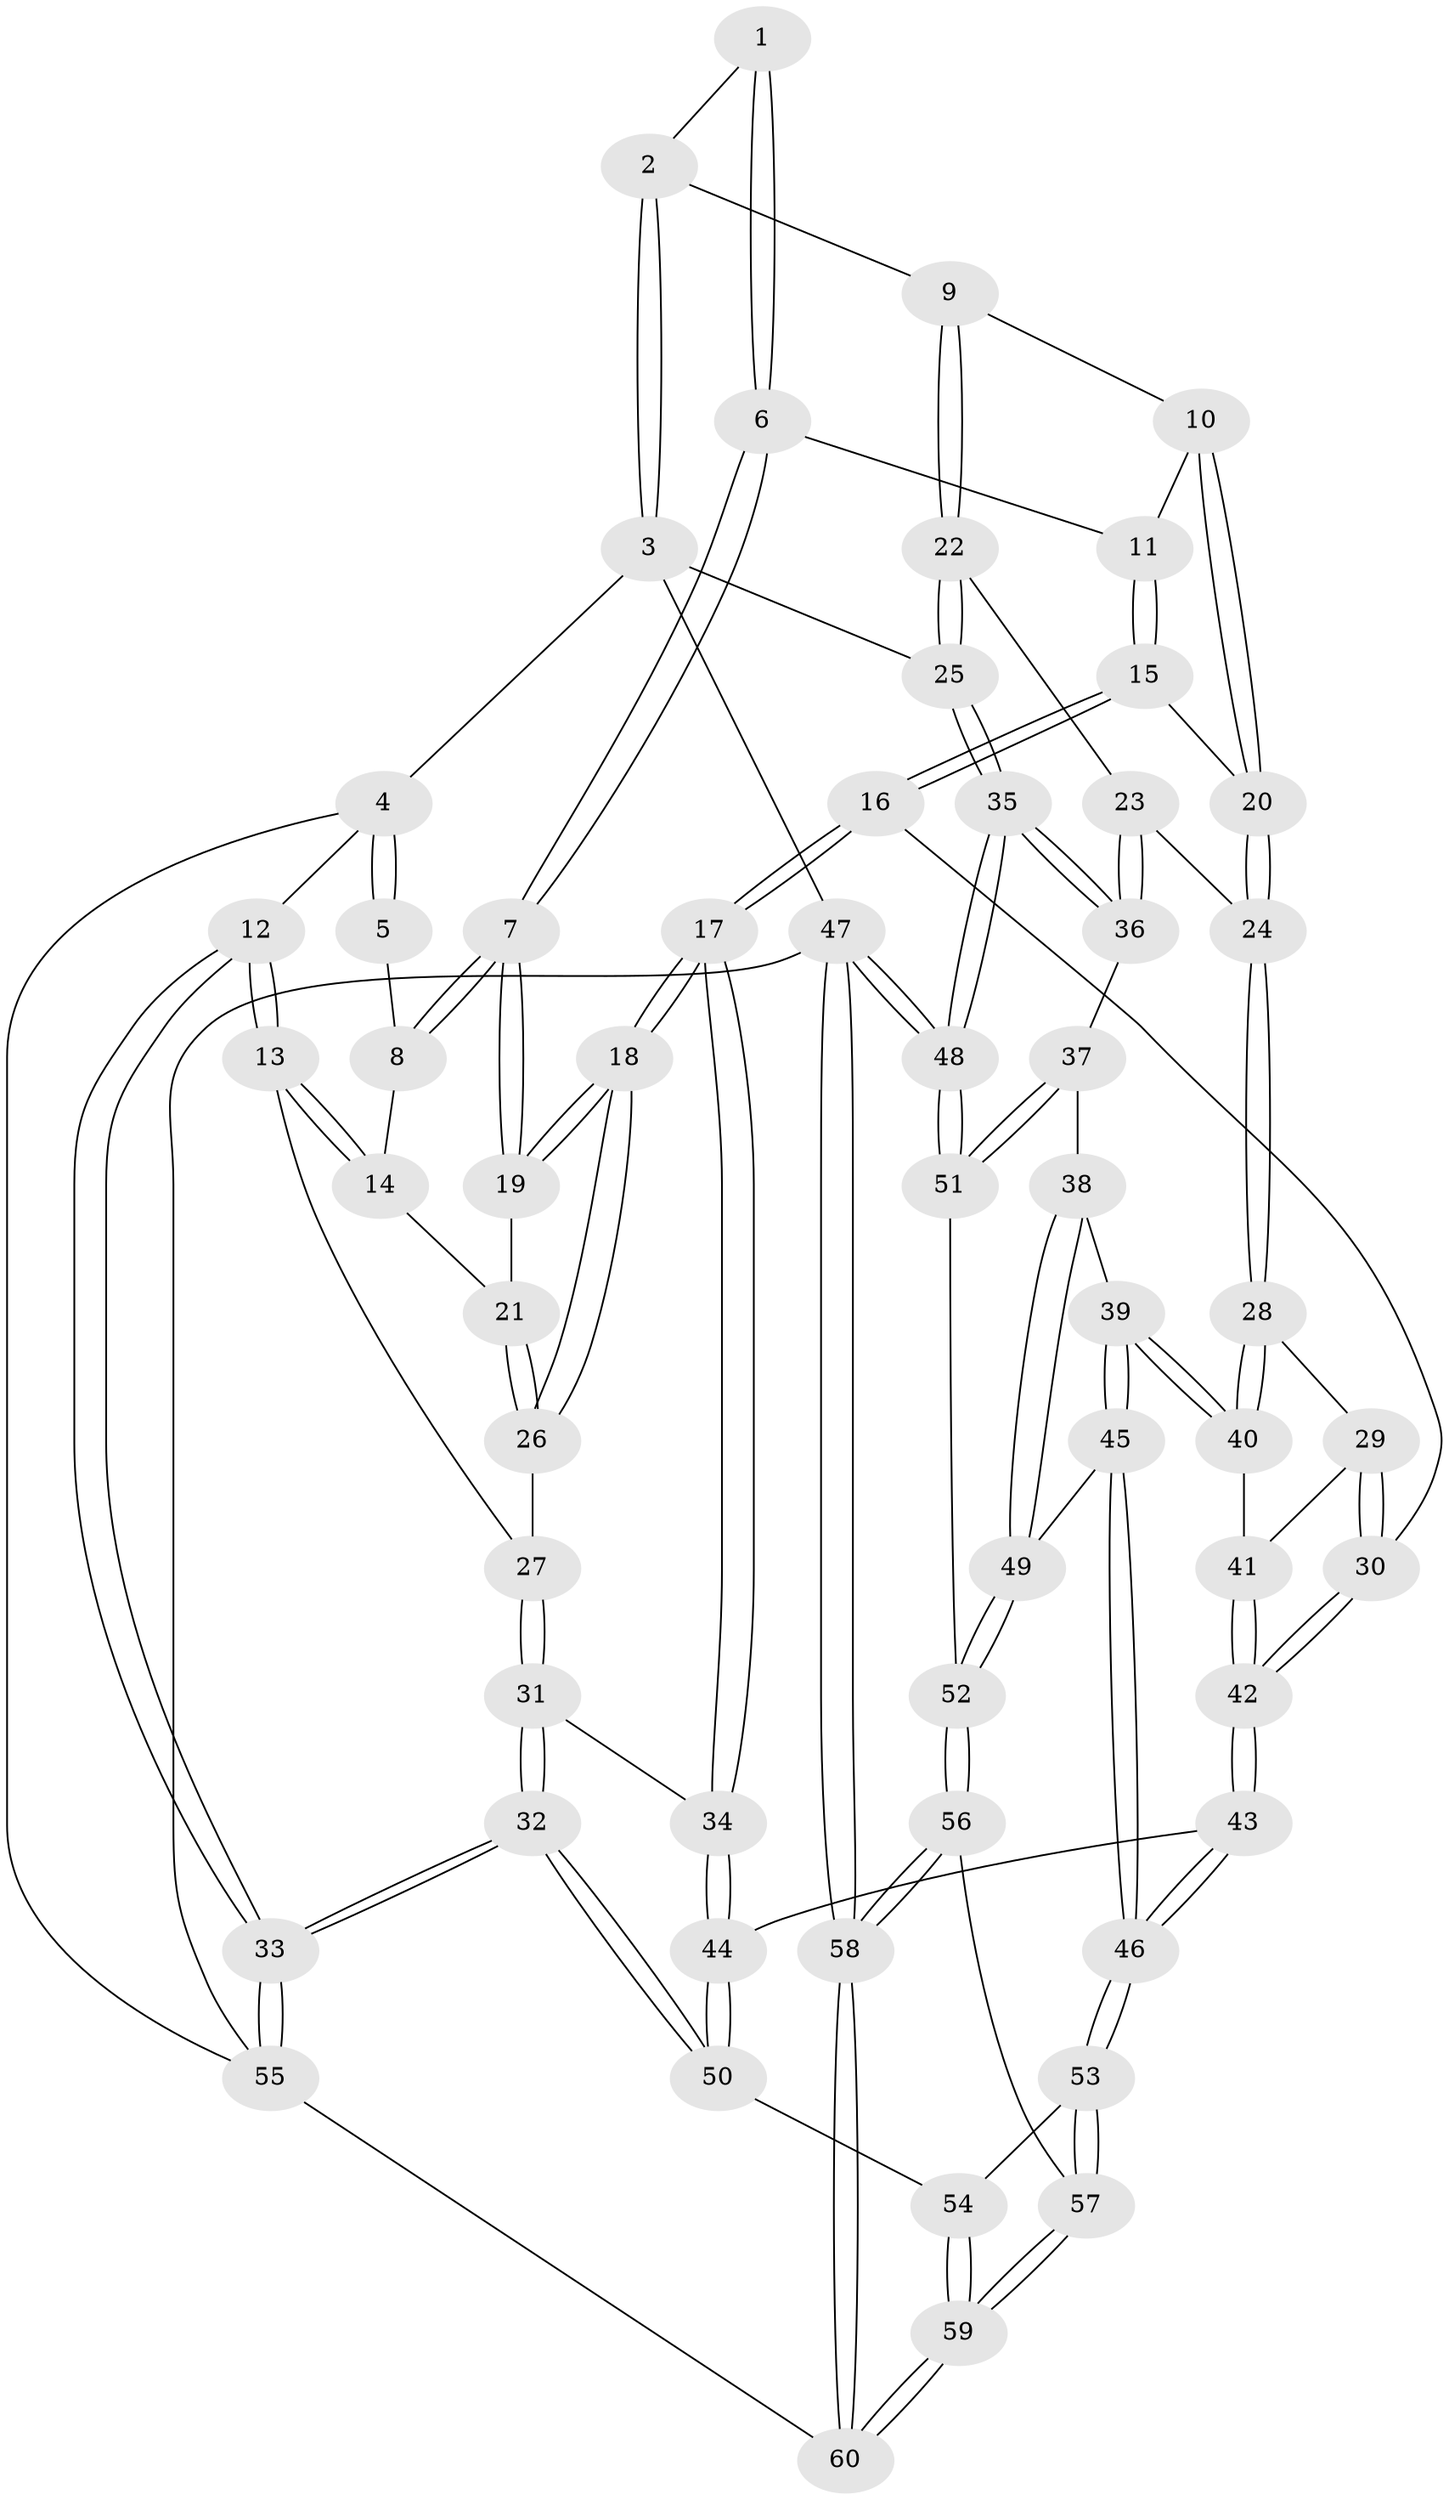// coarse degree distribution, {3: 0.16666666666666666, 5: 0.2777777777777778, 4: 0.4166666666666667, 6: 0.1388888888888889}
// Generated by graph-tools (version 1.1) at 2025/52/02/27/25 19:52:41]
// undirected, 60 vertices, 147 edges
graph export_dot {
graph [start="1"]
  node [color=gray90,style=filled];
  1 [pos="+0.43240239078662396+0"];
  2 [pos="+0.7112025911732734+0"];
  3 [pos="+1+0"];
  4 [pos="+0+0"];
  5 [pos="+0.2950245661776176+0"];
  6 [pos="+0.4329740488398962+0.07913526158513073"];
  7 [pos="+0.35588316855511143+0.17943093295808882"];
  8 [pos="+0.13756645707036005+0.16950812704796225"];
  9 [pos="+0.7932600532558878+0.18701634129921224"];
  10 [pos="+0.6451185392039662+0.19613143561990976"];
  11 [pos="+0.47180982602829735+0.13094661246221667"];
  12 [pos="+0+0.22594538187848204"];
  13 [pos="+0+0.273431081935866"];
  14 [pos="+0.0924393765625154+0.21055469101474483"];
  15 [pos="+0.5437620021852814+0.33505069102959983"];
  16 [pos="+0.49198591609669895+0.41982869664175554"];
  17 [pos="+0.35603594436871205+0.47422181469380714"];
  18 [pos="+0.35570948677755154+0.4732949594735739"];
  19 [pos="+0.33025042067054394+0.23138655360939142"];
  20 [pos="+0.6370062701265193+0.3369107913434314"];
  21 [pos="+0.2792118042034983+0.24921845314614882"];
  22 [pos="+0.8746284349170518+0.29936711985286024"];
  23 [pos="+0.8207823908767151+0.3585779939064679"];
  24 [pos="+0.7820225373341564+0.3774043020360862"];
  25 [pos="+1+0.25422082614017305"];
  26 [pos="+0.1832735735201538+0.32915065359192414"];
  27 [pos="+0.04293324551900547+0.33481122962938864"];
  28 [pos="+0.7588981842735923+0.41445897875348175"];
  29 [pos="+0.6153685491911931+0.49360828674085716"];
  30 [pos="+0.5900687472313565+0.5021687626400596"];
  31 [pos="+0.11139045392047364+0.4640596527025394"];
  32 [pos="+0+1"];
  33 [pos="+0+1"];
  34 [pos="+0.3376529444236161+0.51490483976633"];
  35 [pos="+1+0.4469029288102111"];
  36 [pos="+0.8908654763468294+0.5643493827972377"];
  37 [pos="+0.8792371681783187+0.6233037556740277"];
  38 [pos="+0.8063410872543096+0.6120723872936645"];
  39 [pos="+0.7457757759866998+0.551910646230972"];
  40 [pos="+0.7417318024932236+0.5363897597376998"];
  41 [pos="+0.6820289747534459+0.5542807774153545"];
  42 [pos="+0.5834396350153636+0.6446740844013156"];
  43 [pos="+0.5814502306778677+0.6528760088990943"];
  44 [pos="+0.3407060731189101+0.5616178072485798"];
  45 [pos="+0.6426446104895036+0.7104508114570607"];
  46 [pos="+0.6122100279927771+0.7130358560673864"];
  47 [pos="+1+1"];
  48 [pos="+1+0.647079714743824"];
  49 [pos="+0.6833567390440757+0.7169915626988543"];
  50 [pos="+0.2251339946016244+0.8236826403352655"];
  51 [pos="+0.9109580730906003+0.6840763812623144"];
  52 [pos="+0.8503685370428455+0.8052646005343846"];
  53 [pos="+0.5846172707460303+0.7640149937878649"];
  54 [pos="+0.3184466464430606+0.8280411021781583"];
  55 [pos="+0+1"];
  56 [pos="+0.8616832065609618+0.8611052668632145"];
  57 [pos="+0.6231138407828206+0.9219226100119231"];
  58 [pos="+1+1"];
  59 [pos="+0.5962903139553795+1"];
  60 [pos="+0.6018969017303694+1"];
  1 -- 2;
  1 -- 6;
  1 -- 6;
  2 -- 3;
  2 -- 3;
  2 -- 9;
  3 -- 4;
  3 -- 25;
  3 -- 47;
  4 -- 5;
  4 -- 5;
  4 -- 12;
  4 -- 55;
  5 -- 8;
  6 -- 7;
  6 -- 7;
  6 -- 11;
  7 -- 8;
  7 -- 8;
  7 -- 19;
  7 -- 19;
  8 -- 14;
  9 -- 10;
  9 -- 22;
  9 -- 22;
  10 -- 11;
  10 -- 20;
  10 -- 20;
  11 -- 15;
  11 -- 15;
  12 -- 13;
  12 -- 13;
  12 -- 33;
  12 -- 33;
  13 -- 14;
  13 -- 14;
  13 -- 27;
  14 -- 21;
  15 -- 16;
  15 -- 16;
  15 -- 20;
  16 -- 17;
  16 -- 17;
  16 -- 30;
  17 -- 18;
  17 -- 18;
  17 -- 34;
  17 -- 34;
  18 -- 19;
  18 -- 19;
  18 -- 26;
  18 -- 26;
  19 -- 21;
  20 -- 24;
  20 -- 24;
  21 -- 26;
  21 -- 26;
  22 -- 23;
  22 -- 25;
  22 -- 25;
  23 -- 24;
  23 -- 36;
  23 -- 36;
  24 -- 28;
  24 -- 28;
  25 -- 35;
  25 -- 35;
  26 -- 27;
  27 -- 31;
  27 -- 31;
  28 -- 29;
  28 -- 40;
  28 -- 40;
  29 -- 30;
  29 -- 30;
  29 -- 41;
  30 -- 42;
  30 -- 42;
  31 -- 32;
  31 -- 32;
  31 -- 34;
  32 -- 33;
  32 -- 33;
  32 -- 50;
  32 -- 50;
  33 -- 55;
  33 -- 55;
  34 -- 44;
  34 -- 44;
  35 -- 36;
  35 -- 36;
  35 -- 48;
  35 -- 48;
  36 -- 37;
  37 -- 38;
  37 -- 51;
  37 -- 51;
  38 -- 39;
  38 -- 49;
  38 -- 49;
  39 -- 40;
  39 -- 40;
  39 -- 45;
  39 -- 45;
  40 -- 41;
  41 -- 42;
  41 -- 42;
  42 -- 43;
  42 -- 43;
  43 -- 44;
  43 -- 46;
  43 -- 46;
  44 -- 50;
  44 -- 50;
  45 -- 46;
  45 -- 46;
  45 -- 49;
  46 -- 53;
  46 -- 53;
  47 -- 48;
  47 -- 48;
  47 -- 58;
  47 -- 58;
  47 -- 55;
  48 -- 51;
  48 -- 51;
  49 -- 52;
  49 -- 52;
  50 -- 54;
  51 -- 52;
  52 -- 56;
  52 -- 56;
  53 -- 54;
  53 -- 57;
  53 -- 57;
  54 -- 59;
  54 -- 59;
  55 -- 60;
  56 -- 57;
  56 -- 58;
  56 -- 58;
  57 -- 59;
  57 -- 59;
  58 -- 60;
  58 -- 60;
  59 -- 60;
  59 -- 60;
}
